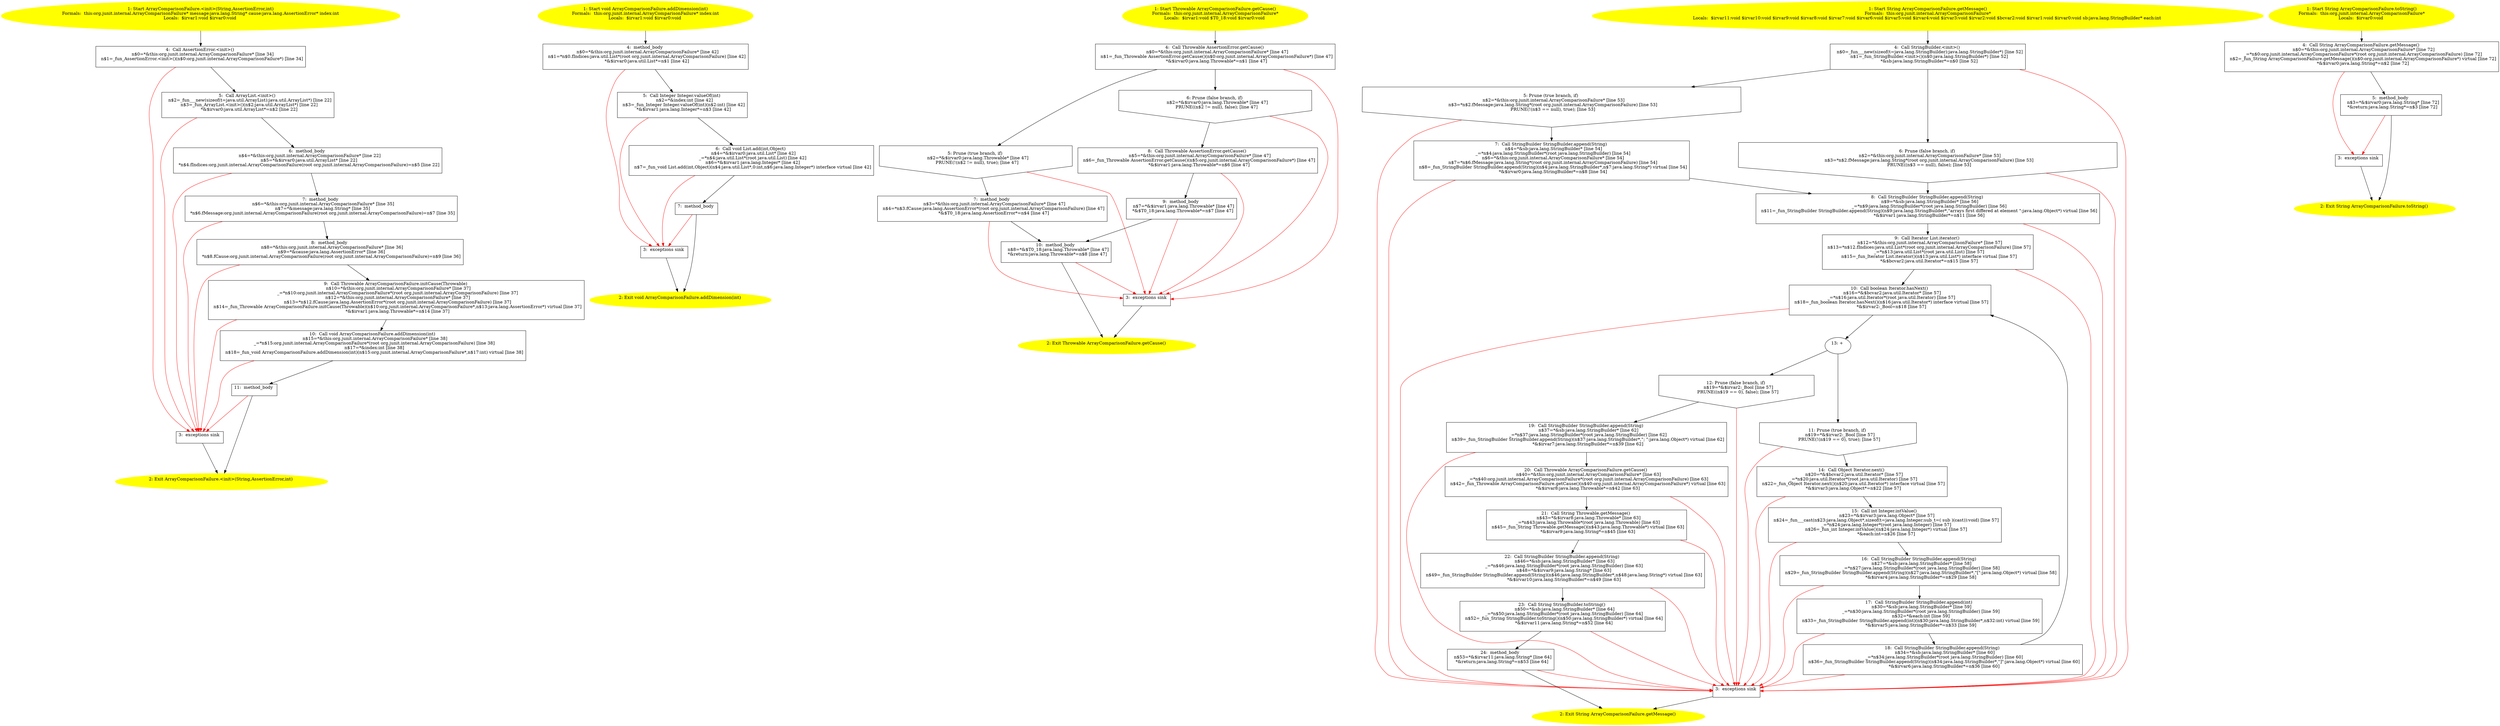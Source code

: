 /* @generated */
digraph cfg {
"org.junit.internal.ArrayComparisonFailure.<init>(java.lang.String,java.lang.AssertionError,int).3cebcb125a0e491f9935e6d784682cf0_1" [label="1: Start ArrayComparisonFailure.<init>(String,AssertionError,int)\nFormals:  this:org.junit.internal.ArrayComparisonFailure* message:java.lang.String* cause:java.lang.AssertionError* index:int\nLocals:  $irvar1:void $irvar0:void \n  " color=yellow style=filled]
	

	 "org.junit.internal.ArrayComparisonFailure.<init>(java.lang.String,java.lang.AssertionError,int).3cebcb125a0e491f9935e6d784682cf0_1" -> "org.junit.internal.ArrayComparisonFailure.<init>(java.lang.String,java.lang.AssertionError,int).3cebcb125a0e491f9935e6d784682cf0_4" ;
"org.junit.internal.ArrayComparisonFailure.<init>(java.lang.String,java.lang.AssertionError,int).3cebcb125a0e491f9935e6d784682cf0_2" [label="2: Exit ArrayComparisonFailure.<init>(String,AssertionError,int) \n  " color=yellow style=filled]
	

"org.junit.internal.ArrayComparisonFailure.<init>(java.lang.String,java.lang.AssertionError,int).3cebcb125a0e491f9935e6d784682cf0_3" [label="3:  exceptions sink \n  " shape="box"]
	

	 "org.junit.internal.ArrayComparisonFailure.<init>(java.lang.String,java.lang.AssertionError,int).3cebcb125a0e491f9935e6d784682cf0_3" -> "org.junit.internal.ArrayComparisonFailure.<init>(java.lang.String,java.lang.AssertionError,int).3cebcb125a0e491f9935e6d784682cf0_2" ;
"org.junit.internal.ArrayComparisonFailure.<init>(java.lang.String,java.lang.AssertionError,int).3cebcb125a0e491f9935e6d784682cf0_4" [label="4:  Call AssertionError.<init>() \n   n$0=*&this:org.junit.internal.ArrayComparisonFailure* [line 34]\n  n$1=_fun_AssertionError.<init>()(n$0:org.junit.internal.ArrayComparisonFailure*) [line 34]\n " shape="box"]
	

	 "org.junit.internal.ArrayComparisonFailure.<init>(java.lang.String,java.lang.AssertionError,int).3cebcb125a0e491f9935e6d784682cf0_4" -> "org.junit.internal.ArrayComparisonFailure.<init>(java.lang.String,java.lang.AssertionError,int).3cebcb125a0e491f9935e6d784682cf0_5" ;
	 "org.junit.internal.ArrayComparisonFailure.<init>(java.lang.String,java.lang.AssertionError,int).3cebcb125a0e491f9935e6d784682cf0_4" -> "org.junit.internal.ArrayComparisonFailure.<init>(java.lang.String,java.lang.AssertionError,int).3cebcb125a0e491f9935e6d784682cf0_3" [color="red" ];
"org.junit.internal.ArrayComparisonFailure.<init>(java.lang.String,java.lang.AssertionError,int).3cebcb125a0e491f9935e6d784682cf0_5" [label="5:  Call ArrayList.<init>() \n   n$2=_fun___new(sizeof(t=java.util.ArrayList):java.util.ArrayList*) [line 22]\n  n$3=_fun_ArrayList.<init>()(n$2:java.util.ArrayList*) [line 22]\n  *&$irvar0:java.util.ArrayList*=n$2 [line 22]\n " shape="box"]
	

	 "org.junit.internal.ArrayComparisonFailure.<init>(java.lang.String,java.lang.AssertionError,int).3cebcb125a0e491f9935e6d784682cf0_5" -> "org.junit.internal.ArrayComparisonFailure.<init>(java.lang.String,java.lang.AssertionError,int).3cebcb125a0e491f9935e6d784682cf0_6" ;
	 "org.junit.internal.ArrayComparisonFailure.<init>(java.lang.String,java.lang.AssertionError,int).3cebcb125a0e491f9935e6d784682cf0_5" -> "org.junit.internal.ArrayComparisonFailure.<init>(java.lang.String,java.lang.AssertionError,int).3cebcb125a0e491f9935e6d784682cf0_3" [color="red" ];
"org.junit.internal.ArrayComparisonFailure.<init>(java.lang.String,java.lang.AssertionError,int).3cebcb125a0e491f9935e6d784682cf0_6" [label="6:  method_body \n   n$4=*&this:org.junit.internal.ArrayComparisonFailure* [line 22]\n  n$5=*&$irvar0:java.util.ArrayList* [line 22]\n  *n$4.fIndices:org.junit.internal.ArrayComparisonFailure(root org.junit.internal.ArrayComparisonFailure)=n$5 [line 22]\n " shape="box"]
	

	 "org.junit.internal.ArrayComparisonFailure.<init>(java.lang.String,java.lang.AssertionError,int).3cebcb125a0e491f9935e6d784682cf0_6" -> "org.junit.internal.ArrayComparisonFailure.<init>(java.lang.String,java.lang.AssertionError,int).3cebcb125a0e491f9935e6d784682cf0_7" ;
	 "org.junit.internal.ArrayComparisonFailure.<init>(java.lang.String,java.lang.AssertionError,int).3cebcb125a0e491f9935e6d784682cf0_6" -> "org.junit.internal.ArrayComparisonFailure.<init>(java.lang.String,java.lang.AssertionError,int).3cebcb125a0e491f9935e6d784682cf0_3" [color="red" ];
"org.junit.internal.ArrayComparisonFailure.<init>(java.lang.String,java.lang.AssertionError,int).3cebcb125a0e491f9935e6d784682cf0_7" [label="7:  method_body \n   n$6=*&this:org.junit.internal.ArrayComparisonFailure* [line 35]\n  n$7=*&message:java.lang.String* [line 35]\n  *n$6.fMessage:org.junit.internal.ArrayComparisonFailure(root org.junit.internal.ArrayComparisonFailure)=n$7 [line 35]\n " shape="box"]
	

	 "org.junit.internal.ArrayComparisonFailure.<init>(java.lang.String,java.lang.AssertionError,int).3cebcb125a0e491f9935e6d784682cf0_7" -> "org.junit.internal.ArrayComparisonFailure.<init>(java.lang.String,java.lang.AssertionError,int).3cebcb125a0e491f9935e6d784682cf0_8" ;
	 "org.junit.internal.ArrayComparisonFailure.<init>(java.lang.String,java.lang.AssertionError,int).3cebcb125a0e491f9935e6d784682cf0_7" -> "org.junit.internal.ArrayComparisonFailure.<init>(java.lang.String,java.lang.AssertionError,int).3cebcb125a0e491f9935e6d784682cf0_3" [color="red" ];
"org.junit.internal.ArrayComparisonFailure.<init>(java.lang.String,java.lang.AssertionError,int).3cebcb125a0e491f9935e6d784682cf0_8" [label="8:  method_body \n   n$8=*&this:org.junit.internal.ArrayComparisonFailure* [line 36]\n  n$9=*&cause:java.lang.AssertionError* [line 36]\n  *n$8.fCause:org.junit.internal.ArrayComparisonFailure(root org.junit.internal.ArrayComparisonFailure)=n$9 [line 36]\n " shape="box"]
	

	 "org.junit.internal.ArrayComparisonFailure.<init>(java.lang.String,java.lang.AssertionError,int).3cebcb125a0e491f9935e6d784682cf0_8" -> "org.junit.internal.ArrayComparisonFailure.<init>(java.lang.String,java.lang.AssertionError,int).3cebcb125a0e491f9935e6d784682cf0_9" ;
	 "org.junit.internal.ArrayComparisonFailure.<init>(java.lang.String,java.lang.AssertionError,int).3cebcb125a0e491f9935e6d784682cf0_8" -> "org.junit.internal.ArrayComparisonFailure.<init>(java.lang.String,java.lang.AssertionError,int).3cebcb125a0e491f9935e6d784682cf0_3" [color="red" ];
"org.junit.internal.ArrayComparisonFailure.<init>(java.lang.String,java.lang.AssertionError,int).3cebcb125a0e491f9935e6d784682cf0_9" [label="9:  Call Throwable ArrayComparisonFailure.initCause(Throwable) \n   n$10=*&this:org.junit.internal.ArrayComparisonFailure* [line 37]\n  _=*n$10:org.junit.internal.ArrayComparisonFailure*(root org.junit.internal.ArrayComparisonFailure) [line 37]\n  n$12=*&this:org.junit.internal.ArrayComparisonFailure* [line 37]\n  n$13=*n$12.fCause:java.lang.AssertionError*(root org.junit.internal.ArrayComparisonFailure) [line 37]\n  n$14=_fun_Throwable ArrayComparisonFailure.initCause(Throwable)(n$10:org.junit.internal.ArrayComparisonFailure*,n$13:java.lang.AssertionError*) virtual [line 37]\n  *&$irvar1:java.lang.Throwable*=n$14 [line 37]\n " shape="box"]
	

	 "org.junit.internal.ArrayComparisonFailure.<init>(java.lang.String,java.lang.AssertionError,int).3cebcb125a0e491f9935e6d784682cf0_9" -> "org.junit.internal.ArrayComparisonFailure.<init>(java.lang.String,java.lang.AssertionError,int).3cebcb125a0e491f9935e6d784682cf0_10" ;
	 "org.junit.internal.ArrayComparisonFailure.<init>(java.lang.String,java.lang.AssertionError,int).3cebcb125a0e491f9935e6d784682cf0_9" -> "org.junit.internal.ArrayComparisonFailure.<init>(java.lang.String,java.lang.AssertionError,int).3cebcb125a0e491f9935e6d784682cf0_3" [color="red" ];
"org.junit.internal.ArrayComparisonFailure.<init>(java.lang.String,java.lang.AssertionError,int).3cebcb125a0e491f9935e6d784682cf0_10" [label="10:  Call void ArrayComparisonFailure.addDimension(int) \n   n$15=*&this:org.junit.internal.ArrayComparisonFailure* [line 38]\n  _=*n$15:org.junit.internal.ArrayComparisonFailure*(root org.junit.internal.ArrayComparisonFailure) [line 38]\n  n$17=*&index:int [line 38]\n  n$18=_fun_void ArrayComparisonFailure.addDimension(int)(n$15:org.junit.internal.ArrayComparisonFailure*,n$17:int) virtual [line 38]\n " shape="box"]
	

	 "org.junit.internal.ArrayComparisonFailure.<init>(java.lang.String,java.lang.AssertionError,int).3cebcb125a0e491f9935e6d784682cf0_10" -> "org.junit.internal.ArrayComparisonFailure.<init>(java.lang.String,java.lang.AssertionError,int).3cebcb125a0e491f9935e6d784682cf0_11" ;
	 "org.junit.internal.ArrayComparisonFailure.<init>(java.lang.String,java.lang.AssertionError,int).3cebcb125a0e491f9935e6d784682cf0_10" -> "org.junit.internal.ArrayComparisonFailure.<init>(java.lang.String,java.lang.AssertionError,int).3cebcb125a0e491f9935e6d784682cf0_3" [color="red" ];
"org.junit.internal.ArrayComparisonFailure.<init>(java.lang.String,java.lang.AssertionError,int).3cebcb125a0e491f9935e6d784682cf0_11" [label="11:  method_body \n  " shape="box"]
	

	 "org.junit.internal.ArrayComparisonFailure.<init>(java.lang.String,java.lang.AssertionError,int).3cebcb125a0e491f9935e6d784682cf0_11" -> "org.junit.internal.ArrayComparisonFailure.<init>(java.lang.String,java.lang.AssertionError,int).3cebcb125a0e491f9935e6d784682cf0_2" ;
	 "org.junit.internal.ArrayComparisonFailure.<init>(java.lang.String,java.lang.AssertionError,int).3cebcb125a0e491f9935e6d784682cf0_11" -> "org.junit.internal.ArrayComparisonFailure.<init>(java.lang.String,java.lang.AssertionError,int).3cebcb125a0e491f9935e6d784682cf0_3" [color="red" ];
"org.junit.internal.ArrayComparisonFailure.addDimension(int):void.49d4da6a24aaba602e62835acc2e59b4_1" [label="1: Start void ArrayComparisonFailure.addDimension(int)\nFormals:  this:org.junit.internal.ArrayComparisonFailure* index:int\nLocals:  $irvar1:void $irvar0:void \n  " color=yellow style=filled]
	

	 "org.junit.internal.ArrayComparisonFailure.addDimension(int):void.49d4da6a24aaba602e62835acc2e59b4_1" -> "org.junit.internal.ArrayComparisonFailure.addDimension(int):void.49d4da6a24aaba602e62835acc2e59b4_4" ;
"org.junit.internal.ArrayComparisonFailure.addDimension(int):void.49d4da6a24aaba602e62835acc2e59b4_2" [label="2: Exit void ArrayComparisonFailure.addDimension(int) \n  " color=yellow style=filled]
	

"org.junit.internal.ArrayComparisonFailure.addDimension(int):void.49d4da6a24aaba602e62835acc2e59b4_3" [label="3:  exceptions sink \n  " shape="box"]
	

	 "org.junit.internal.ArrayComparisonFailure.addDimension(int):void.49d4da6a24aaba602e62835acc2e59b4_3" -> "org.junit.internal.ArrayComparisonFailure.addDimension(int):void.49d4da6a24aaba602e62835acc2e59b4_2" ;
"org.junit.internal.ArrayComparisonFailure.addDimension(int):void.49d4da6a24aaba602e62835acc2e59b4_4" [label="4:  method_body \n   n$0=*&this:org.junit.internal.ArrayComparisonFailure* [line 42]\n  n$1=*n$0.fIndices:java.util.List*(root org.junit.internal.ArrayComparisonFailure) [line 42]\n  *&$irvar0:java.util.List*=n$1 [line 42]\n " shape="box"]
	

	 "org.junit.internal.ArrayComparisonFailure.addDimension(int):void.49d4da6a24aaba602e62835acc2e59b4_4" -> "org.junit.internal.ArrayComparisonFailure.addDimension(int):void.49d4da6a24aaba602e62835acc2e59b4_5" ;
	 "org.junit.internal.ArrayComparisonFailure.addDimension(int):void.49d4da6a24aaba602e62835acc2e59b4_4" -> "org.junit.internal.ArrayComparisonFailure.addDimension(int):void.49d4da6a24aaba602e62835acc2e59b4_3" [color="red" ];
"org.junit.internal.ArrayComparisonFailure.addDimension(int):void.49d4da6a24aaba602e62835acc2e59b4_5" [label="5:  Call Integer Integer.valueOf(int) \n   n$2=*&index:int [line 42]\n  n$3=_fun_Integer Integer.valueOf(int)(n$2:int) [line 42]\n  *&$irvar1:java.lang.Integer*=n$3 [line 42]\n " shape="box"]
	

	 "org.junit.internal.ArrayComparisonFailure.addDimension(int):void.49d4da6a24aaba602e62835acc2e59b4_5" -> "org.junit.internal.ArrayComparisonFailure.addDimension(int):void.49d4da6a24aaba602e62835acc2e59b4_6" ;
	 "org.junit.internal.ArrayComparisonFailure.addDimension(int):void.49d4da6a24aaba602e62835acc2e59b4_5" -> "org.junit.internal.ArrayComparisonFailure.addDimension(int):void.49d4da6a24aaba602e62835acc2e59b4_3" [color="red" ];
"org.junit.internal.ArrayComparisonFailure.addDimension(int):void.49d4da6a24aaba602e62835acc2e59b4_6" [label="6:  Call void List.add(int,Object) \n   n$4=*&$irvar0:java.util.List* [line 42]\n  _=*n$4:java.util.List*(root java.util.List) [line 42]\n  n$6=*&$irvar1:java.lang.Integer* [line 42]\n  n$7=_fun_void List.add(int,Object)(n$4:java.util.List*,0:int,n$6:java.lang.Integer*) interface virtual [line 42]\n " shape="box"]
	

	 "org.junit.internal.ArrayComparisonFailure.addDimension(int):void.49d4da6a24aaba602e62835acc2e59b4_6" -> "org.junit.internal.ArrayComparisonFailure.addDimension(int):void.49d4da6a24aaba602e62835acc2e59b4_7" ;
	 "org.junit.internal.ArrayComparisonFailure.addDimension(int):void.49d4da6a24aaba602e62835acc2e59b4_6" -> "org.junit.internal.ArrayComparisonFailure.addDimension(int):void.49d4da6a24aaba602e62835acc2e59b4_3" [color="red" ];
"org.junit.internal.ArrayComparisonFailure.addDimension(int):void.49d4da6a24aaba602e62835acc2e59b4_7" [label="7:  method_body \n  " shape="box"]
	

	 "org.junit.internal.ArrayComparisonFailure.addDimension(int):void.49d4da6a24aaba602e62835acc2e59b4_7" -> "org.junit.internal.ArrayComparisonFailure.addDimension(int):void.49d4da6a24aaba602e62835acc2e59b4_2" ;
	 "org.junit.internal.ArrayComparisonFailure.addDimension(int):void.49d4da6a24aaba602e62835acc2e59b4_7" -> "org.junit.internal.ArrayComparisonFailure.addDimension(int):void.49d4da6a24aaba602e62835acc2e59b4_3" [color="red" ];
"org.junit.internal.ArrayComparisonFailure.getCause():java.lang.Throwable.adc24187f6b30b42d7fe66e801034524_1" [label="1: Start Throwable ArrayComparisonFailure.getCause()\nFormals:  this:org.junit.internal.ArrayComparisonFailure*\nLocals:  $irvar1:void $T0_18:void $irvar0:void \n  " color=yellow style=filled]
	

	 "org.junit.internal.ArrayComparisonFailure.getCause():java.lang.Throwable.adc24187f6b30b42d7fe66e801034524_1" -> "org.junit.internal.ArrayComparisonFailure.getCause():java.lang.Throwable.adc24187f6b30b42d7fe66e801034524_4" ;
"org.junit.internal.ArrayComparisonFailure.getCause():java.lang.Throwable.adc24187f6b30b42d7fe66e801034524_2" [label="2: Exit Throwable ArrayComparisonFailure.getCause() \n  " color=yellow style=filled]
	

"org.junit.internal.ArrayComparisonFailure.getCause():java.lang.Throwable.adc24187f6b30b42d7fe66e801034524_3" [label="3:  exceptions sink \n  " shape="box"]
	

	 "org.junit.internal.ArrayComparisonFailure.getCause():java.lang.Throwable.adc24187f6b30b42d7fe66e801034524_3" -> "org.junit.internal.ArrayComparisonFailure.getCause():java.lang.Throwable.adc24187f6b30b42d7fe66e801034524_2" ;
"org.junit.internal.ArrayComparisonFailure.getCause():java.lang.Throwable.adc24187f6b30b42d7fe66e801034524_4" [label="4:  Call Throwable AssertionError.getCause() \n   n$0=*&this:org.junit.internal.ArrayComparisonFailure* [line 47]\n  n$1=_fun_Throwable AssertionError.getCause()(n$0:org.junit.internal.ArrayComparisonFailure*) [line 47]\n  *&$irvar0:java.lang.Throwable*=n$1 [line 47]\n " shape="box"]
	

	 "org.junit.internal.ArrayComparisonFailure.getCause():java.lang.Throwable.adc24187f6b30b42d7fe66e801034524_4" -> "org.junit.internal.ArrayComparisonFailure.getCause():java.lang.Throwable.adc24187f6b30b42d7fe66e801034524_5" ;
	 "org.junit.internal.ArrayComparisonFailure.getCause():java.lang.Throwable.adc24187f6b30b42d7fe66e801034524_4" -> "org.junit.internal.ArrayComparisonFailure.getCause():java.lang.Throwable.adc24187f6b30b42d7fe66e801034524_6" ;
	 "org.junit.internal.ArrayComparisonFailure.getCause():java.lang.Throwable.adc24187f6b30b42d7fe66e801034524_4" -> "org.junit.internal.ArrayComparisonFailure.getCause():java.lang.Throwable.adc24187f6b30b42d7fe66e801034524_3" [color="red" ];
"org.junit.internal.ArrayComparisonFailure.getCause():java.lang.Throwable.adc24187f6b30b42d7fe66e801034524_5" [label="5: Prune (true branch, if) \n   n$2=*&$irvar0:java.lang.Throwable* [line 47]\n  PRUNE(!(n$2 != null), true); [line 47]\n " shape="invhouse"]
	

	 "org.junit.internal.ArrayComparisonFailure.getCause():java.lang.Throwable.adc24187f6b30b42d7fe66e801034524_5" -> "org.junit.internal.ArrayComparisonFailure.getCause():java.lang.Throwable.adc24187f6b30b42d7fe66e801034524_7" ;
	 "org.junit.internal.ArrayComparisonFailure.getCause():java.lang.Throwable.adc24187f6b30b42d7fe66e801034524_5" -> "org.junit.internal.ArrayComparisonFailure.getCause():java.lang.Throwable.adc24187f6b30b42d7fe66e801034524_3" [color="red" ];
"org.junit.internal.ArrayComparisonFailure.getCause():java.lang.Throwable.adc24187f6b30b42d7fe66e801034524_6" [label="6: Prune (false branch, if) \n   n$2=*&$irvar0:java.lang.Throwable* [line 47]\n  PRUNE((n$2 != null), false); [line 47]\n " shape="invhouse"]
	

	 "org.junit.internal.ArrayComparisonFailure.getCause():java.lang.Throwable.adc24187f6b30b42d7fe66e801034524_6" -> "org.junit.internal.ArrayComparisonFailure.getCause():java.lang.Throwable.adc24187f6b30b42d7fe66e801034524_8" ;
	 "org.junit.internal.ArrayComparisonFailure.getCause():java.lang.Throwable.adc24187f6b30b42d7fe66e801034524_6" -> "org.junit.internal.ArrayComparisonFailure.getCause():java.lang.Throwable.adc24187f6b30b42d7fe66e801034524_3" [color="red" ];
"org.junit.internal.ArrayComparisonFailure.getCause():java.lang.Throwable.adc24187f6b30b42d7fe66e801034524_7" [label="7:  method_body \n   n$3=*&this:org.junit.internal.ArrayComparisonFailure* [line 47]\n  n$4=*n$3.fCause:java.lang.AssertionError*(root org.junit.internal.ArrayComparisonFailure) [line 47]\n  *&$T0_18:java.lang.AssertionError*=n$4 [line 47]\n " shape="box"]
	

	 "org.junit.internal.ArrayComparisonFailure.getCause():java.lang.Throwable.adc24187f6b30b42d7fe66e801034524_7" -> "org.junit.internal.ArrayComparisonFailure.getCause():java.lang.Throwable.adc24187f6b30b42d7fe66e801034524_10" ;
	 "org.junit.internal.ArrayComparisonFailure.getCause():java.lang.Throwable.adc24187f6b30b42d7fe66e801034524_7" -> "org.junit.internal.ArrayComparisonFailure.getCause():java.lang.Throwable.adc24187f6b30b42d7fe66e801034524_3" [color="red" ];
"org.junit.internal.ArrayComparisonFailure.getCause():java.lang.Throwable.adc24187f6b30b42d7fe66e801034524_8" [label="8:  Call Throwable AssertionError.getCause() \n   n$5=*&this:org.junit.internal.ArrayComparisonFailure* [line 47]\n  n$6=_fun_Throwable AssertionError.getCause()(n$5:org.junit.internal.ArrayComparisonFailure*) [line 47]\n  *&$irvar1:java.lang.Throwable*=n$6 [line 47]\n " shape="box"]
	

	 "org.junit.internal.ArrayComparisonFailure.getCause():java.lang.Throwable.adc24187f6b30b42d7fe66e801034524_8" -> "org.junit.internal.ArrayComparisonFailure.getCause():java.lang.Throwable.adc24187f6b30b42d7fe66e801034524_9" ;
	 "org.junit.internal.ArrayComparisonFailure.getCause():java.lang.Throwable.adc24187f6b30b42d7fe66e801034524_8" -> "org.junit.internal.ArrayComparisonFailure.getCause():java.lang.Throwable.adc24187f6b30b42d7fe66e801034524_3" [color="red" ];
"org.junit.internal.ArrayComparisonFailure.getCause():java.lang.Throwable.adc24187f6b30b42d7fe66e801034524_9" [label="9:  method_body \n   n$7=*&$irvar1:java.lang.Throwable* [line 47]\n  *&$T0_18:java.lang.Throwable*=n$7 [line 47]\n " shape="box"]
	

	 "org.junit.internal.ArrayComparisonFailure.getCause():java.lang.Throwable.adc24187f6b30b42d7fe66e801034524_9" -> "org.junit.internal.ArrayComparisonFailure.getCause():java.lang.Throwable.adc24187f6b30b42d7fe66e801034524_10" ;
	 "org.junit.internal.ArrayComparisonFailure.getCause():java.lang.Throwable.adc24187f6b30b42d7fe66e801034524_9" -> "org.junit.internal.ArrayComparisonFailure.getCause():java.lang.Throwable.adc24187f6b30b42d7fe66e801034524_3" [color="red" ];
"org.junit.internal.ArrayComparisonFailure.getCause():java.lang.Throwable.adc24187f6b30b42d7fe66e801034524_10" [label="10:  method_body \n   n$8=*&$T0_18:java.lang.Throwable* [line 47]\n  *&return:java.lang.Throwable*=n$8 [line 47]\n " shape="box"]
	

	 "org.junit.internal.ArrayComparisonFailure.getCause():java.lang.Throwable.adc24187f6b30b42d7fe66e801034524_10" -> "org.junit.internal.ArrayComparisonFailure.getCause():java.lang.Throwable.adc24187f6b30b42d7fe66e801034524_2" ;
	 "org.junit.internal.ArrayComparisonFailure.getCause():java.lang.Throwable.adc24187f6b30b42d7fe66e801034524_10" -> "org.junit.internal.ArrayComparisonFailure.getCause():java.lang.Throwable.adc24187f6b30b42d7fe66e801034524_3" [color="red" ];
"org.junit.internal.ArrayComparisonFailure.getMessage():java.lang.String.e15f0be4a09a1ac035eef821e27f15db_1" [label="1: Start String ArrayComparisonFailure.getMessage()\nFormals:  this:org.junit.internal.ArrayComparisonFailure*\nLocals:  $irvar11:void $irvar10:void $irvar9:void $irvar8:void $irvar7:void $irvar6:void $irvar5:void $irvar4:void $irvar3:void $irvar2:void $bcvar2:void $irvar1:void $irvar0:void sb:java.lang.StringBuilder* each:int \n  " color=yellow style=filled]
	

	 "org.junit.internal.ArrayComparisonFailure.getMessage():java.lang.String.e15f0be4a09a1ac035eef821e27f15db_1" -> "org.junit.internal.ArrayComparisonFailure.getMessage():java.lang.String.e15f0be4a09a1ac035eef821e27f15db_4" ;
"org.junit.internal.ArrayComparisonFailure.getMessage():java.lang.String.e15f0be4a09a1ac035eef821e27f15db_2" [label="2: Exit String ArrayComparisonFailure.getMessage() \n  " color=yellow style=filled]
	

"org.junit.internal.ArrayComparisonFailure.getMessage():java.lang.String.e15f0be4a09a1ac035eef821e27f15db_3" [label="3:  exceptions sink \n  " shape="box"]
	

	 "org.junit.internal.ArrayComparisonFailure.getMessage():java.lang.String.e15f0be4a09a1ac035eef821e27f15db_3" -> "org.junit.internal.ArrayComparisonFailure.getMessage():java.lang.String.e15f0be4a09a1ac035eef821e27f15db_2" ;
"org.junit.internal.ArrayComparisonFailure.getMessage():java.lang.String.e15f0be4a09a1ac035eef821e27f15db_4" [label="4:  Call StringBuilder.<init>() \n   n$0=_fun___new(sizeof(t=java.lang.StringBuilder):java.lang.StringBuilder*) [line 52]\n  n$1=_fun_StringBuilder.<init>()(n$0:java.lang.StringBuilder*) [line 52]\n  *&sb:java.lang.StringBuilder*=n$0 [line 52]\n " shape="box"]
	

	 "org.junit.internal.ArrayComparisonFailure.getMessage():java.lang.String.e15f0be4a09a1ac035eef821e27f15db_4" -> "org.junit.internal.ArrayComparisonFailure.getMessage():java.lang.String.e15f0be4a09a1ac035eef821e27f15db_5" ;
	 "org.junit.internal.ArrayComparisonFailure.getMessage():java.lang.String.e15f0be4a09a1ac035eef821e27f15db_4" -> "org.junit.internal.ArrayComparisonFailure.getMessage():java.lang.String.e15f0be4a09a1ac035eef821e27f15db_6" ;
	 "org.junit.internal.ArrayComparisonFailure.getMessage():java.lang.String.e15f0be4a09a1ac035eef821e27f15db_4" -> "org.junit.internal.ArrayComparisonFailure.getMessage():java.lang.String.e15f0be4a09a1ac035eef821e27f15db_3" [color="red" ];
"org.junit.internal.ArrayComparisonFailure.getMessage():java.lang.String.e15f0be4a09a1ac035eef821e27f15db_5" [label="5: Prune (true branch, if) \n   n$2=*&this:org.junit.internal.ArrayComparisonFailure* [line 53]\n  n$3=*n$2.fMessage:java.lang.String*(root org.junit.internal.ArrayComparisonFailure) [line 53]\n  PRUNE(!(n$3 == null), true); [line 53]\n " shape="invhouse"]
	

	 "org.junit.internal.ArrayComparisonFailure.getMessage():java.lang.String.e15f0be4a09a1ac035eef821e27f15db_5" -> "org.junit.internal.ArrayComparisonFailure.getMessage():java.lang.String.e15f0be4a09a1ac035eef821e27f15db_7" ;
	 "org.junit.internal.ArrayComparisonFailure.getMessage():java.lang.String.e15f0be4a09a1ac035eef821e27f15db_5" -> "org.junit.internal.ArrayComparisonFailure.getMessage():java.lang.String.e15f0be4a09a1ac035eef821e27f15db_3" [color="red" ];
"org.junit.internal.ArrayComparisonFailure.getMessage():java.lang.String.e15f0be4a09a1ac035eef821e27f15db_6" [label="6: Prune (false branch, if) \n   n$2=*&this:org.junit.internal.ArrayComparisonFailure* [line 53]\n  n$3=*n$2.fMessage:java.lang.String*(root org.junit.internal.ArrayComparisonFailure) [line 53]\n  PRUNE((n$3 == null), false); [line 53]\n " shape="invhouse"]
	

	 "org.junit.internal.ArrayComparisonFailure.getMessage():java.lang.String.e15f0be4a09a1ac035eef821e27f15db_6" -> "org.junit.internal.ArrayComparisonFailure.getMessage():java.lang.String.e15f0be4a09a1ac035eef821e27f15db_8" ;
	 "org.junit.internal.ArrayComparisonFailure.getMessage():java.lang.String.e15f0be4a09a1ac035eef821e27f15db_6" -> "org.junit.internal.ArrayComparisonFailure.getMessage():java.lang.String.e15f0be4a09a1ac035eef821e27f15db_3" [color="red" ];
"org.junit.internal.ArrayComparisonFailure.getMessage():java.lang.String.e15f0be4a09a1ac035eef821e27f15db_7" [label="7:  Call StringBuilder StringBuilder.append(String) \n   n$4=*&sb:java.lang.StringBuilder* [line 54]\n  _=*n$4:java.lang.StringBuilder*(root java.lang.StringBuilder) [line 54]\n  n$6=*&this:org.junit.internal.ArrayComparisonFailure* [line 54]\n  n$7=*n$6.fMessage:java.lang.String*(root org.junit.internal.ArrayComparisonFailure) [line 54]\n  n$8=_fun_StringBuilder StringBuilder.append(String)(n$4:java.lang.StringBuilder*,n$7:java.lang.String*) virtual [line 54]\n  *&$irvar0:java.lang.StringBuilder*=n$8 [line 54]\n " shape="box"]
	

	 "org.junit.internal.ArrayComparisonFailure.getMessage():java.lang.String.e15f0be4a09a1ac035eef821e27f15db_7" -> "org.junit.internal.ArrayComparisonFailure.getMessage():java.lang.String.e15f0be4a09a1ac035eef821e27f15db_8" ;
	 "org.junit.internal.ArrayComparisonFailure.getMessage():java.lang.String.e15f0be4a09a1ac035eef821e27f15db_7" -> "org.junit.internal.ArrayComparisonFailure.getMessage():java.lang.String.e15f0be4a09a1ac035eef821e27f15db_3" [color="red" ];
"org.junit.internal.ArrayComparisonFailure.getMessage():java.lang.String.e15f0be4a09a1ac035eef821e27f15db_8" [label="8:  Call StringBuilder StringBuilder.append(String) \n   n$9=*&sb:java.lang.StringBuilder* [line 56]\n  _=*n$9:java.lang.StringBuilder*(root java.lang.StringBuilder) [line 56]\n  n$11=_fun_StringBuilder StringBuilder.append(String)(n$9:java.lang.StringBuilder*,\"arrays first differed at element \":java.lang.Object*) virtual [line 56]\n  *&$irvar1:java.lang.StringBuilder*=n$11 [line 56]\n " shape="box"]
	

	 "org.junit.internal.ArrayComparisonFailure.getMessage():java.lang.String.e15f0be4a09a1ac035eef821e27f15db_8" -> "org.junit.internal.ArrayComparisonFailure.getMessage():java.lang.String.e15f0be4a09a1ac035eef821e27f15db_9" ;
	 "org.junit.internal.ArrayComparisonFailure.getMessage():java.lang.String.e15f0be4a09a1ac035eef821e27f15db_8" -> "org.junit.internal.ArrayComparisonFailure.getMessage():java.lang.String.e15f0be4a09a1ac035eef821e27f15db_3" [color="red" ];
"org.junit.internal.ArrayComparisonFailure.getMessage():java.lang.String.e15f0be4a09a1ac035eef821e27f15db_9" [label="9:  Call Iterator List.iterator() \n   n$12=*&this:org.junit.internal.ArrayComparisonFailure* [line 57]\n  n$13=*n$12.fIndices:java.util.List*(root org.junit.internal.ArrayComparisonFailure) [line 57]\n  _=*n$13:java.util.List*(root java.util.List) [line 57]\n  n$15=_fun_Iterator List.iterator()(n$13:java.util.List*) interface virtual [line 57]\n  *&$bcvar2:java.util.Iterator*=n$15 [line 57]\n " shape="box"]
	

	 "org.junit.internal.ArrayComparisonFailure.getMessage():java.lang.String.e15f0be4a09a1ac035eef821e27f15db_9" -> "org.junit.internal.ArrayComparisonFailure.getMessage():java.lang.String.e15f0be4a09a1ac035eef821e27f15db_10" ;
	 "org.junit.internal.ArrayComparisonFailure.getMessage():java.lang.String.e15f0be4a09a1ac035eef821e27f15db_9" -> "org.junit.internal.ArrayComparisonFailure.getMessage():java.lang.String.e15f0be4a09a1ac035eef821e27f15db_3" [color="red" ];
"org.junit.internal.ArrayComparisonFailure.getMessage():java.lang.String.e15f0be4a09a1ac035eef821e27f15db_10" [label="10:  Call boolean Iterator.hasNext() \n   n$16=*&$bcvar2:java.util.Iterator* [line 57]\n  _=*n$16:java.util.Iterator*(root java.util.Iterator) [line 57]\n  n$18=_fun_boolean Iterator.hasNext()(n$16:java.util.Iterator*) interface virtual [line 57]\n  *&$irvar2:_Bool=n$18 [line 57]\n " shape="box"]
	

	 "org.junit.internal.ArrayComparisonFailure.getMessage():java.lang.String.e15f0be4a09a1ac035eef821e27f15db_10" -> "org.junit.internal.ArrayComparisonFailure.getMessage():java.lang.String.e15f0be4a09a1ac035eef821e27f15db_13" ;
	 "org.junit.internal.ArrayComparisonFailure.getMessage():java.lang.String.e15f0be4a09a1ac035eef821e27f15db_10" -> "org.junit.internal.ArrayComparisonFailure.getMessage():java.lang.String.e15f0be4a09a1ac035eef821e27f15db_3" [color="red" ];
"org.junit.internal.ArrayComparisonFailure.getMessage():java.lang.String.e15f0be4a09a1ac035eef821e27f15db_11" [label="11: Prune (true branch, if) \n   n$19=*&$irvar2:_Bool [line 57]\n  PRUNE(!(n$19 == 0), true); [line 57]\n " shape="invhouse"]
	

	 "org.junit.internal.ArrayComparisonFailure.getMessage():java.lang.String.e15f0be4a09a1ac035eef821e27f15db_11" -> "org.junit.internal.ArrayComparisonFailure.getMessage():java.lang.String.e15f0be4a09a1ac035eef821e27f15db_14" ;
	 "org.junit.internal.ArrayComparisonFailure.getMessage():java.lang.String.e15f0be4a09a1ac035eef821e27f15db_11" -> "org.junit.internal.ArrayComparisonFailure.getMessage():java.lang.String.e15f0be4a09a1ac035eef821e27f15db_3" [color="red" ];
"org.junit.internal.ArrayComparisonFailure.getMessage():java.lang.String.e15f0be4a09a1ac035eef821e27f15db_12" [label="12: Prune (false branch, if) \n   n$19=*&$irvar2:_Bool [line 57]\n  PRUNE((n$19 == 0), false); [line 57]\n " shape="invhouse"]
	

	 "org.junit.internal.ArrayComparisonFailure.getMessage():java.lang.String.e15f0be4a09a1ac035eef821e27f15db_12" -> "org.junit.internal.ArrayComparisonFailure.getMessage():java.lang.String.e15f0be4a09a1ac035eef821e27f15db_19" ;
	 "org.junit.internal.ArrayComparisonFailure.getMessage():java.lang.String.e15f0be4a09a1ac035eef821e27f15db_12" -> "org.junit.internal.ArrayComparisonFailure.getMessage():java.lang.String.e15f0be4a09a1ac035eef821e27f15db_3" [color="red" ];
"org.junit.internal.ArrayComparisonFailure.getMessage():java.lang.String.e15f0be4a09a1ac035eef821e27f15db_13" [label="13: + \n  " ]
	

	 "org.junit.internal.ArrayComparisonFailure.getMessage():java.lang.String.e15f0be4a09a1ac035eef821e27f15db_13" -> "org.junit.internal.ArrayComparisonFailure.getMessage():java.lang.String.e15f0be4a09a1ac035eef821e27f15db_11" ;
	 "org.junit.internal.ArrayComparisonFailure.getMessage():java.lang.String.e15f0be4a09a1ac035eef821e27f15db_13" -> "org.junit.internal.ArrayComparisonFailure.getMessage():java.lang.String.e15f0be4a09a1ac035eef821e27f15db_12" ;
"org.junit.internal.ArrayComparisonFailure.getMessage():java.lang.String.e15f0be4a09a1ac035eef821e27f15db_14" [label="14:  Call Object Iterator.next() \n   n$20=*&$bcvar2:java.util.Iterator* [line 57]\n  _=*n$20:java.util.Iterator*(root java.util.Iterator) [line 57]\n  n$22=_fun_Object Iterator.next()(n$20:java.util.Iterator*) interface virtual [line 57]\n  *&$irvar3:java.lang.Object*=n$22 [line 57]\n " shape="box"]
	

	 "org.junit.internal.ArrayComparisonFailure.getMessage():java.lang.String.e15f0be4a09a1ac035eef821e27f15db_14" -> "org.junit.internal.ArrayComparisonFailure.getMessage():java.lang.String.e15f0be4a09a1ac035eef821e27f15db_15" ;
	 "org.junit.internal.ArrayComparisonFailure.getMessage():java.lang.String.e15f0be4a09a1ac035eef821e27f15db_14" -> "org.junit.internal.ArrayComparisonFailure.getMessage():java.lang.String.e15f0be4a09a1ac035eef821e27f15db_3" [color="red" ];
"org.junit.internal.ArrayComparisonFailure.getMessage():java.lang.String.e15f0be4a09a1ac035eef821e27f15db_15" [label="15:  Call int Integer.intValue() \n   n$23=*&$irvar3:java.lang.Object* [line 57]\n  n$24=_fun___cast(n$23:java.lang.Object*,sizeof(t=java.lang.Integer;sub_t=( sub )(cast)):void) [line 57]\n  _=*n$24:java.lang.Integer*(root java.lang.Integer) [line 57]\n  n$26=_fun_int Integer.intValue()(n$24:java.lang.Integer*) virtual [line 57]\n  *&each:int=n$26 [line 57]\n " shape="box"]
	

	 "org.junit.internal.ArrayComparisonFailure.getMessage():java.lang.String.e15f0be4a09a1ac035eef821e27f15db_15" -> "org.junit.internal.ArrayComparisonFailure.getMessage():java.lang.String.e15f0be4a09a1ac035eef821e27f15db_16" ;
	 "org.junit.internal.ArrayComparisonFailure.getMessage():java.lang.String.e15f0be4a09a1ac035eef821e27f15db_15" -> "org.junit.internal.ArrayComparisonFailure.getMessage():java.lang.String.e15f0be4a09a1ac035eef821e27f15db_3" [color="red" ];
"org.junit.internal.ArrayComparisonFailure.getMessage():java.lang.String.e15f0be4a09a1ac035eef821e27f15db_16" [label="16:  Call StringBuilder StringBuilder.append(String) \n   n$27=*&sb:java.lang.StringBuilder* [line 58]\n  _=*n$27:java.lang.StringBuilder*(root java.lang.StringBuilder) [line 58]\n  n$29=_fun_StringBuilder StringBuilder.append(String)(n$27:java.lang.StringBuilder*,\"[\":java.lang.Object*) virtual [line 58]\n  *&$irvar4:java.lang.StringBuilder*=n$29 [line 58]\n " shape="box"]
	

	 "org.junit.internal.ArrayComparisonFailure.getMessage():java.lang.String.e15f0be4a09a1ac035eef821e27f15db_16" -> "org.junit.internal.ArrayComparisonFailure.getMessage():java.lang.String.e15f0be4a09a1ac035eef821e27f15db_17" ;
	 "org.junit.internal.ArrayComparisonFailure.getMessage():java.lang.String.e15f0be4a09a1ac035eef821e27f15db_16" -> "org.junit.internal.ArrayComparisonFailure.getMessage():java.lang.String.e15f0be4a09a1ac035eef821e27f15db_3" [color="red" ];
"org.junit.internal.ArrayComparisonFailure.getMessage():java.lang.String.e15f0be4a09a1ac035eef821e27f15db_17" [label="17:  Call StringBuilder StringBuilder.append(int) \n   n$30=*&sb:java.lang.StringBuilder* [line 59]\n  _=*n$30:java.lang.StringBuilder*(root java.lang.StringBuilder) [line 59]\n  n$32=*&each:int [line 59]\n  n$33=_fun_StringBuilder StringBuilder.append(int)(n$30:java.lang.StringBuilder*,n$32:int) virtual [line 59]\n  *&$irvar5:java.lang.StringBuilder*=n$33 [line 59]\n " shape="box"]
	

	 "org.junit.internal.ArrayComparisonFailure.getMessage():java.lang.String.e15f0be4a09a1ac035eef821e27f15db_17" -> "org.junit.internal.ArrayComparisonFailure.getMessage():java.lang.String.e15f0be4a09a1ac035eef821e27f15db_18" ;
	 "org.junit.internal.ArrayComparisonFailure.getMessage():java.lang.String.e15f0be4a09a1ac035eef821e27f15db_17" -> "org.junit.internal.ArrayComparisonFailure.getMessage():java.lang.String.e15f0be4a09a1ac035eef821e27f15db_3" [color="red" ];
"org.junit.internal.ArrayComparisonFailure.getMessage():java.lang.String.e15f0be4a09a1ac035eef821e27f15db_18" [label="18:  Call StringBuilder StringBuilder.append(String) \n   n$34=*&sb:java.lang.StringBuilder* [line 60]\n  _=*n$34:java.lang.StringBuilder*(root java.lang.StringBuilder) [line 60]\n  n$36=_fun_StringBuilder StringBuilder.append(String)(n$34:java.lang.StringBuilder*,\"]\":java.lang.Object*) virtual [line 60]\n  *&$irvar6:java.lang.StringBuilder*=n$36 [line 60]\n " shape="box"]
	

	 "org.junit.internal.ArrayComparisonFailure.getMessage():java.lang.String.e15f0be4a09a1ac035eef821e27f15db_18" -> "org.junit.internal.ArrayComparisonFailure.getMessage():java.lang.String.e15f0be4a09a1ac035eef821e27f15db_10" ;
	 "org.junit.internal.ArrayComparisonFailure.getMessage():java.lang.String.e15f0be4a09a1ac035eef821e27f15db_18" -> "org.junit.internal.ArrayComparisonFailure.getMessage():java.lang.String.e15f0be4a09a1ac035eef821e27f15db_3" [color="red" ];
"org.junit.internal.ArrayComparisonFailure.getMessage():java.lang.String.e15f0be4a09a1ac035eef821e27f15db_19" [label="19:  Call StringBuilder StringBuilder.append(String) \n   n$37=*&sb:java.lang.StringBuilder* [line 62]\n  _=*n$37:java.lang.StringBuilder*(root java.lang.StringBuilder) [line 62]\n  n$39=_fun_StringBuilder StringBuilder.append(String)(n$37:java.lang.StringBuilder*,\"; \":java.lang.Object*) virtual [line 62]\n  *&$irvar7:java.lang.StringBuilder*=n$39 [line 62]\n " shape="box"]
	

	 "org.junit.internal.ArrayComparisonFailure.getMessage():java.lang.String.e15f0be4a09a1ac035eef821e27f15db_19" -> "org.junit.internal.ArrayComparisonFailure.getMessage():java.lang.String.e15f0be4a09a1ac035eef821e27f15db_20" ;
	 "org.junit.internal.ArrayComparisonFailure.getMessage():java.lang.String.e15f0be4a09a1ac035eef821e27f15db_19" -> "org.junit.internal.ArrayComparisonFailure.getMessage():java.lang.String.e15f0be4a09a1ac035eef821e27f15db_3" [color="red" ];
"org.junit.internal.ArrayComparisonFailure.getMessage():java.lang.String.e15f0be4a09a1ac035eef821e27f15db_20" [label="20:  Call Throwable ArrayComparisonFailure.getCause() \n   n$40=*&this:org.junit.internal.ArrayComparisonFailure* [line 63]\n  _=*n$40:org.junit.internal.ArrayComparisonFailure*(root org.junit.internal.ArrayComparisonFailure) [line 63]\n  n$42=_fun_Throwable ArrayComparisonFailure.getCause()(n$40:org.junit.internal.ArrayComparisonFailure*) virtual [line 63]\n  *&$irvar8:java.lang.Throwable*=n$42 [line 63]\n " shape="box"]
	

	 "org.junit.internal.ArrayComparisonFailure.getMessage():java.lang.String.e15f0be4a09a1ac035eef821e27f15db_20" -> "org.junit.internal.ArrayComparisonFailure.getMessage():java.lang.String.e15f0be4a09a1ac035eef821e27f15db_21" ;
	 "org.junit.internal.ArrayComparisonFailure.getMessage():java.lang.String.e15f0be4a09a1ac035eef821e27f15db_20" -> "org.junit.internal.ArrayComparisonFailure.getMessage():java.lang.String.e15f0be4a09a1ac035eef821e27f15db_3" [color="red" ];
"org.junit.internal.ArrayComparisonFailure.getMessage():java.lang.String.e15f0be4a09a1ac035eef821e27f15db_21" [label="21:  Call String Throwable.getMessage() \n   n$43=*&$irvar8:java.lang.Throwable* [line 63]\n  _=*n$43:java.lang.Throwable*(root java.lang.Throwable) [line 63]\n  n$45=_fun_String Throwable.getMessage()(n$43:java.lang.Throwable*) virtual [line 63]\n  *&$irvar9:java.lang.String*=n$45 [line 63]\n " shape="box"]
	

	 "org.junit.internal.ArrayComparisonFailure.getMessage():java.lang.String.e15f0be4a09a1ac035eef821e27f15db_21" -> "org.junit.internal.ArrayComparisonFailure.getMessage():java.lang.String.e15f0be4a09a1ac035eef821e27f15db_22" ;
	 "org.junit.internal.ArrayComparisonFailure.getMessage():java.lang.String.e15f0be4a09a1ac035eef821e27f15db_21" -> "org.junit.internal.ArrayComparisonFailure.getMessage():java.lang.String.e15f0be4a09a1ac035eef821e27f15db_3" [color="red" ];
"org.junit.internal.ArrayComparisonFailure.getMessage():java.lang.String.e15f0be4a09a1ac035eef821e27f15db_22" [label="22:  Call StringBuilder StringBuilder.append(String) \n   n$46=*&sb:java.lang.StringBuilder* [line 63]\n  _=*n$46:java.lang.StringBuilder*(root java.lang.StringBuilder) [line 63]\n  n$48=*&$irvar9:java.lang.String* [line 63]\n  n$49=_fun_StringBuilder StringBuilder.append(String)(n$46:java.lang.StringBuilder*,n$48:java.lang.String*) virtual [line 63]\n  *&$irvar10:java.lang.StringBuilder*=n$49 [line 63]\n " shape="box"]
	

	 "org.junit.internal.ArrayComparisonFailure.getMessage():java.lang.String.e15f0be4a09a1ac035eef821e27f15db_22" -> "org.junit.internal.ArrayComparisonFailure.getMessage():java.lang.String.e15f0be4a09a1ac035eef821e27f15db_23" ;
	 "org.junit.internal.ArrayComparisonFailure.getMessage():java.lang.String.e15f0be4a09a1ac035eef821e27f15db_22" -> "org.junit.internal.ArrayComparisonFailure.getMessage():java.lang.String.e15f0be4a09a1ac035eef821e27f15db_3" [color="red" ];
"org.junit.internal.ArrayComparisonFailure.getMessage():java.lang.String.e15f0be4a09a1ac035eef821e27f15db_23" [label="23:  Call String StringBuilder.toString() \n   n$50=*&sb:java.lang.StringBuilder* [line 64]\n  _=*n$50:java.lang.StringBuilder*(root java.lang.StringBuilder) [line 64]\n  n$52=_fun_String StringBuilder.toString()(n$50:java.lang.StringBuilder*) virtual [line 64]\n  *&$irvar11:java.lang.String*=n$52 [line 64]\n " shape="box"]
	

	 "org.junit.internal.ArrayComparisonFailure.getMessage():java.lang.String.e15f0be4a09a1ac035eef821e27f15db_23" -> "org.junit.internal.ArrayComparisonFailure.getMessage():java.lang.String.e15f0be4a09a1ac035eef821e27f15db_24" ;
	 "org.junit.internal.ArrayComparisonFailure.getMessage():java.lang.String.e15f0be4a09a1ac035eef821e27f15db_23" -> "org.junit.internal.ArrayComparisonFailure.getMessage():java.lang.String.e15f0be4a09a1ac035eef821e27f15db_3" [color="red" ];
"org.junit.internal.ArrayComparisonFailure.getMessage():java.lang.String.e15f0be4a09a1ac035eef821e27f15db_24" [label="24:  method_body \n   n$53=*&$irvar11:java.lang.String* [line 64]\n  *&return:java.lang.String*=n$53 [line 64]\n " shape="box"]
	

	 "org.junit.internal.ArrayComparisonFailure.getMessage():java.lang.String.e15f0be4a09a1ac035eef821e27f15db_24" -> "org.junit.internal.ArrayComparisonFailure.getMessage():java.lang.String.e15f0be4a09a1ac035eef821e27f15db_2" ;
	 "org.junit.internal.ArrayComparisonFailure.getMessage():java.lang.String.e15f0be4a09a1ac035eef821e27f15db_24" -> "org.junit.internal.ArrayComparisonFailure.getMessage():java.lang.String.e15f0be4a09a1ac035eef821e27f15db_3" [color="red" ];
"org.junit.internal.ArrayComparisonFailure.toString():java.lang.String.2466f40e5c1fe645e79a93424d81931d_1" [label="1: Start String ArrayComparisonFailure.toString()\nFormals:  this:org.junit.internal.ArrayComparisonFailure*\nLocals:  $irvar0:void \n  " color=yellow style=filled]
	

	 "org.junit.internal.ArrayComparisonFailure.toString():java.lang.String.2466f40e5c1fe645e79a93424d81931d_1" -> "org.junit.internal.ArrayComparisonFailure.toString():java.lang.String.2466f40e5c1fe645e79a93424d81931d_4" ;
"org.junit.internal.ArrayComparisonFailure.toString():java.lang.String.2466f40e5c1fe645e79a93424d81931d_2" [label="2: Exit String ArrayComparisonFailure.toString() \n  " color=yellow style=filled]
	

"org.junit.internal.ArrayComparisonFailure.toString():java.lang.String.2466f40e5c1fe645e79a93424d81931d_3" [label="3:  exceptions sink \n  " shape="box"]
	

	 "org.junit.internal.ArrayComparisonFailure.toString():java.lang.String.2466f40e5c1fe645e79a93424d81931d_3" -> "org.junit.internal.ArrayComparisonFailure.toString():java.lang.String.2466f40e5c1fe645e79a93424d81931d_2" ;
"org.junit.internal.ArrayComparisonFailure.toString():java.lang.String.2466f40e5c1fe645e79a93424d81931d_4" [label="4:  Call String ArrayComparisonFailure.getMessage() \n   n$0=*&this:org.junit.internal.ArrayComparisonFailure* [line 72]\n  _=*n$0:org.junit.internal.ArrayComparisonFailure*(root org.junit.internal.ArrayComparisonFailure) [line 72]\n  n$2=_fun_String ArrayComparisonFailure.getMessage()(n$0:org.junit.internal.ArrayComparisonFailure*) virtual [line 72]\n  *&$irvar0:java.lang.String*=n$2 [line 72]\n " shape="box"]
	

	 "org.junit.internal.ArrayComparisonFailure.toString():java.lang.String.2466f40e5c1fe645e79a93424d81931d_4" -> "org.junit.internal.ArrayComparisonFailure.toString():java.lang.String.2466f40e5c1fe645e79a93424d81931d_5" ;
	 "org.junit.internal.ArrayComparisonFailure.toString():java.lang.String.2466f40e5c1fe645e79a93424d81931d_4" -> "org.junit.internal.ArrayComparisonFailure.toString():java.lang.String.2466f40e5c1fe645e79a93424d81931d_3" [color="red" ];
"org.junit.internal.ArrayComparisonFailure.toString():java.lang.String.2466f40e5c1fe645e79a93424d81931d_5" [label="5:  method_body \n   n$3=*&$irvar0:java.lang.String* [line 72]\n  *&return:java.lang.String*=n$3 [line 72]\n " shape="box"]
	

	 "org.junit.internal.ArrayComparisonFailure.toString():java.lang.String.2466f40e5c1fe645e79a93424d81931d_5" -> "org.junit.internal.ArrayComparisonFailure.toString():java.lang.String.2466f40e5c1fe645e79a93424d81931d_2" ;
	 "org.junit.internal.ArrayComparisonFailure.toString():java.lang.String.2466f40e5c1fe645e79a93424d81931d_5" -> "org.junit.internal.ArrayComparisonFailure.toString():java.lang.String.2466f40e5c1fe645e79a93424d81931d_3" [color="red" ];
}
